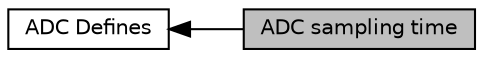 digraph "ADC sampling time"
{
  edge [fontname="Helvetica",fontsize="10",labelfontname="Helvetica",labelfontsize="10"];
  node [fontname="Helvetica",fontsize="10",shape=record];
  rankdir=LR;
  Node0 [label="ADC sampling time",height=0.2,width=0.4,color="black", fillcolor="grey75", style="filled", fontcolor="black"];
  Node1 [label="ADC Defines",height=0.2,width=0.4,color="black", fillcolor="white", style="filled",URL="$group__adc__defines.html",tooltip="Defined Constants and Types for the STM32F0xx Analog to Digital Converter "];
  Node1->Node0 [shape=plaintext, dir="back", style="solid"];
}

